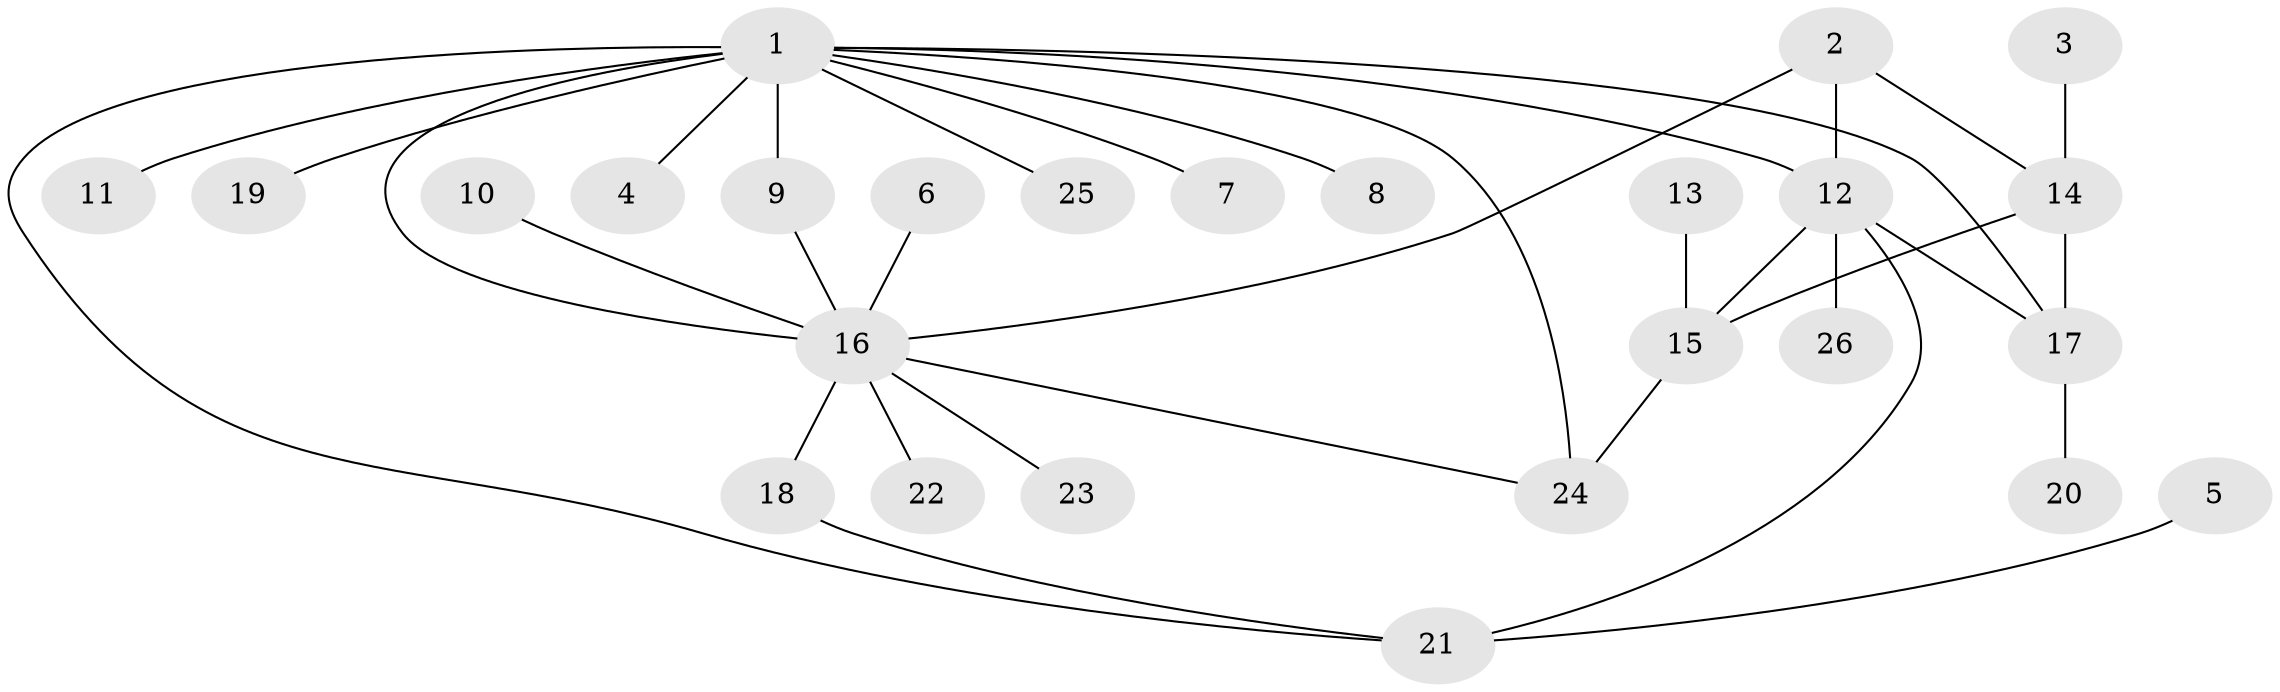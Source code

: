// original degree distribution, {10: 0.019230769230769232, 4: 0.07692307692307693, 8: 0.019230769230769232, 3: 0.11538461538461539, 5: 0.019230769230769232, 2: 0.25, 9: 0.019230769230769232, 6: 0.019230769230769232, 1: 0.46153846153846156}
// Generated by graph-tools (version 1.1) at 2025/26/03/09/25 03:26:05]
// undirected, 26 vertices, 34 edges
graph export_dot {
graph [start="1"]
  node [color=gray90,style=filled];
  1;
  2;
  3;
  4;
  5;
  6;
  7;
  8;
  9;
  10;
  11;
  12;
  13;
  14;
  15;
  16;
  17;
  18;
  19;
  20;
  21;
  22;
  23;
  24;
  25;
  26;
  1 -- 4 [weight=1.0];
  1 -- 7 [weight=1.0];
  1 -- 8 [weight=1.0];
  1 -- 9 [weight=1.0];
  1 -- 11 [weight=1.0];
  1 -- 12 [weight=1.0];
  1 -- 16 [weight=2.0];
  1 -- 17 [weight=1.0];
  1 -- 19 [weight=1.0];
  1 -- 21 [weight=1.0];
  1 -- 24 [weight=1.0];
  1 -- 25 [weight=1.0];
  2 -- 12 [weight=1.0];
  2 -- 14 [weight=1.0];
  2 -- 16 [weight=1.0];
  3 -- 14 [weight=1.0];
  5 -- 21 [weight=1.0];
  6 -- 16 [weight=1.0];
  9 -- 16 [weight=1.0];
  10 -- 16 [weight=1.0];
  12 -- 15 [weight=1.0];
  12 -- 17 [weight=1.0];
  12 -- 21 [weight=1.0];
  12 -- 26 [weight=1.0];
  13 -- 15 [weight=1.0];
  14 -- 15 [weight=1.0];
  14 -- 17 [weight=1.0];
  15 -- 24 [weight=1.0];
  16 -- 18 [weight=1.0];
  16 -- 22 [weight=1.0];
  16 -- 23 [weight=1.0];
  16 -- 24 [weight=1.0];
  17 -- 20 [weight=1.0];
  18 -- 21 [weight=1.0];
}
